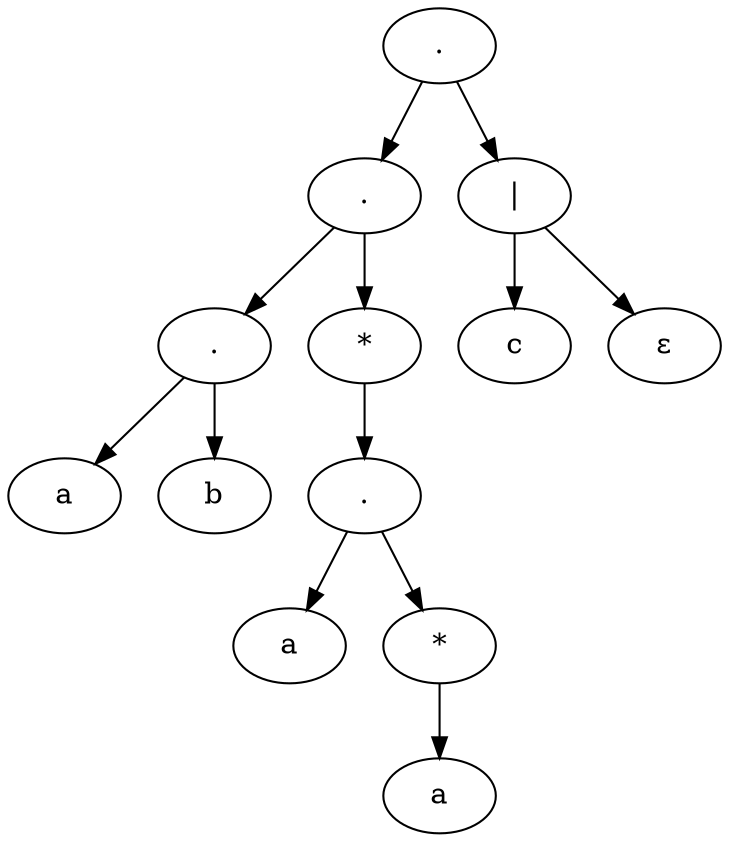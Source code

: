 // Tree
digraph {
	2044549241344 [label="."]
	2044549241344 -> 2044549241152
	2044549241152 [label="."]
	2044549241152 -> 2044549240864
	2044549240864 [label="."]
	2044549240864 -> 2044549240768
	2044549240768 [label=a]
	2044549240864 -> 2044549240816
	2044549240816 [label=b]
	2044549241152 -> 2044549241104
	2044549241104 [label="*"]
	2044549241104 -> 2044549241056
	2044549241056 [label="."]
	2044549241056 -> 2044549240912
	2044549240912 [label=a]
	2044549241056 -> 2044549241008
	2044549241008 [label="*"]
	2044549241008 -> 2044549240960
	2044549240960 [label=a]
	2044549241344 -> 2044549241296
	2044549241296 [label="|"]
	2044549241296 -> 2044549241200
	2044549241200 [label=c]
	2044549241296 -> 2044549241248
	2044549241248 [label="ε"]
}
